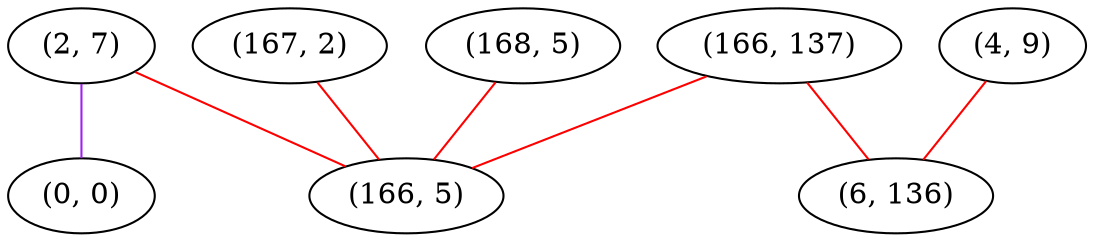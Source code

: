 graph "" {
"(2, 7)";
"(166, 137)";
"(0, 0)";
"(4, 9)";
"(6, 136)";
"(167, 2)";
"(168, 5)";
"(166, 5)";
"(2, 7)" -- "(0, 0)"  [color=purple, key=0, weight=4];
"(2, 7)" -- "(166, 5)"  [color=red, key=0, weight=1];
"(166, 137)" -- "(6, 136)"  [color=red, key=0, weight=1];
"(166, 137)" -- "(166, 5)"  [color=red, key=0, weight=1];
"(4, 9)" -- "(6, 136)"  [color=red, key=0, weight=1];
"(167, 2)" -- "(166, 5)"  [color=red, key=0, weight=1];
"(168, 5)" -- "(166, 5)"  [color=red, key=0, weight=1];
}
